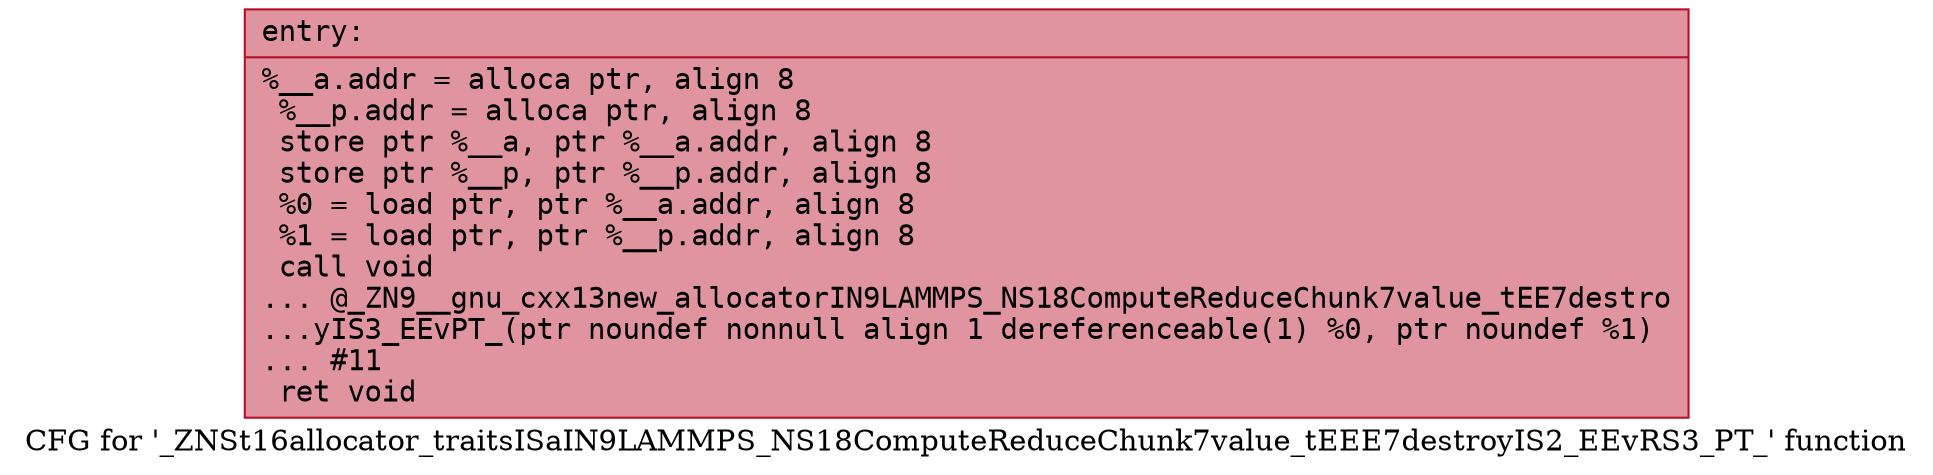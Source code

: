 digraph "CFG for '_ZNSt16allocator_traitsISaIN9LAMMPS_NS18ComputeReduceChunk7value_tEEE7destroyIS2_EEvRS3_PT_' function" {
	label="CFG for '_ZNSt16allocator_traitsISaIN9LAMMPS_NS18ComputeReduceChunk7value_tEEE7destroyIS2_EEvRS3_PT_' function";

	Node0x562fdb284050 [shape=record,color="#b70d28ff", style=filled, fillcolor="#b70d2870" fontname="Courier",label="{entry:\l|  %__a.addr = alloca ptr, align 8\l  %__p.addr = alloca ptr, align 8\l  store ptr %__a, ptr %__a.addr, align 8\l  store ptr %__p, ptr %__p.addr, align 8\l  %0 = load ptr, ptr %__a.addr, align 8\l  %1 = load ptr, ptr %__p.addr, align 8\l  call void\l... @_ZN9__gnu_cxx13new_allocatorIN9LAMMPS_NS18ComputeReduceChunk7value_tEE7destro\l...yIS3_EEvPT_(ptr noundef nonnull align 1 dereferenceable(1) %0, ptr noundef %1)\l... #11\l  ret void\l}"];
}
